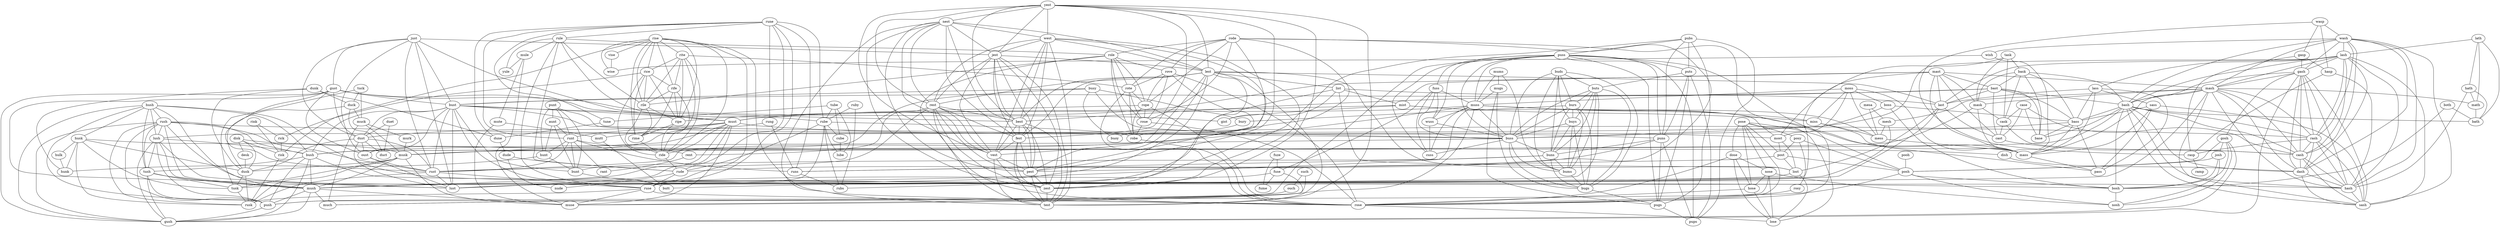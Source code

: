 graph g {
"buds" -- "buys";
"rice" -- "rime";
"rung" -- "runt";
"pubs" -- "puss";
"mask" -- "musk";
"jest" -- "lest";
"bast" -- "cast";
"muck" -- "musk";
"lash" -- "rash";
"gosh" -- "posh";
"pose" -- "hose";
"busy" -- "bury";
"runt" -- "runs";
"rash" -- "rasp";
"husk" -- "hulk";
"puss" -- "puns";
"bush" -- "tush";
"gust" -- "gist";
"nest" -- "pest";
"pest" -- "test";
"last" -- "cast";
"nest" -- "lest";
"mute" -- "muse";
"lath" -- "hath";
"bask" -- "cask";
"buds" -- "buss";
"lass" -- "pass";
"mule" -- "yule";
"push" -- "gush";
"list" -- "mist";
"bush" -- "bosh";
"rise" -- "risk";
"muss" -- "mass";
"hush" -- "push";
"musk" -- "rusk";
"rise" -- "rife";
"yest" -- "test";
"duck" -- "muck";
"rise" -- "rose";
"pose" -- "rose";
"pose" -- "lose";
"puts" -- "puns";
"fuss" -- "wuss";
"puss" -- "pugs";
"must" -- "mutt";
"rule" -- "rude";
"bask" -- "bass";
"yest" -- "west";
"mesh" -- "mush";
"buns" -- "bums";
"pose" -- "nose";
"ripe" -- "ride";
"fuss" -- "muss";
"tush" -- "push";
"disk" -- "desk";
"rove" -- "rose";
"jest" -- "best";
"jest" -- "pest";
"must" -- "musk";
"buss" -- "cuss";
"best" -- "zest";
"mule" -- "mute";
"disk" -- "dusk";
"rice" -- "rife";
"rune" -- "ruse";
"gasp" -- "rasp";
"rise" -- "ride";
"hose" -- "lose";
"yest" -- "jest";
"pubs" -- "puns";
"moss" -- "miss";
"rife" -- "ride";
"mast" -- "mist";
"buds" -- "burs";
"mush" -- "much";
"rice" -- "rile";
"hush" -- "bush";
"buts" -- "butt";
"gust" -- "rust";
"rule" -- "yule";
"mash" -- "bash";
"gasp" -- "hasp";
"gust" -- "gush";
"just" -- "must";
"fuse" -- "fume";
"puss" -- "push";
"cash" -- "hash";
"posy" -- "posh";
"lash" -- "mash";
"hunt" -- "hunk";
"post" -- "pest";
"rust" -- "ruse";
"bush" -- "gush";
"rite" -- "rote";
"rune" -- "tune";
"cast" -- "cash";
"bash" -- "bath";
"bash" -- "dash";
"rune" -- "rube";
"role" -- "rope";
"gosh" -- "josh";
"ruse" -- "rose";
"bust" -- "rust";
"posh" -- "nosh";
"rule" -- "rile";
"west" -- "pest";
"pubs" -- "pups";
"west" -- "lest";
"dune" -- "dude";
"mesa" -- "mesh";
"mess" -- "mass";
"gust" -- "lust";
"rife" -- "ripe";
"lest" -- "list";
"gasp" -- "gash";
"bast" -- "base";
"buts" -- "bugs";
"wash" -- "dash";
"dose" -- "hose";
"lest" -- "best";
"lest" -- "pest";
"gust" -- "bust";
"puts" -- "buts";
"tush" -- "mush";
"robe" -- "rose";
"such" -- "ouch";
"puns" -- "buns";
"bass" -- "pass";
"rule" -- "role";
"rune" -- "runs";
"yest" -- "pest";
"rush" -- "rust";
"task" -- "tusk";
"yest" -- "lest";
"just" -- "lust";
"mast" -- "mass";
"post" -- "lost";
"dust" -- "oust";
"muss" -- "mush";
"role" -- "roue";
"just" -- "bust";
"buds" -- "buns";
"hush" -- "tush";
"rust" -- "rusk";
"lash" -- "gash";
"rush" -- "rash";
"hath" -- "hash";
"mist" -- "must";
"rote" -- "rose";
"bash" -- "bosh";
"burs" -- "bury";
"gash" -- "gush";
"runt" -- "hunt";
"lath" -- "math";
"husk" -- "hunk";
"lost" -- "lose";
"tube" -- "rube";
"lest" -- "vest";
"rope" -- "ripe";
"puss" -- "cuss";
"runs" -- "rubs";
"case" -- "cash";
"role" -- "robe";
"dude" -- "nude";
"best" -- "test";
"west" -- "test";
"must" -- "dust";
"boss" -- "bosh";
"punt" -- "puns";
"puns" -- "pups";
"tusk" -- "rusk";
"dusk" -- "rusk";
"mugs" -- "bugs";
"gosh" -- "nosh";
"lash" -- "cash";
"nose" -- "lose";
"oust" -- "rust";
"wash" -- "hash";
"jest" -- "rest";
"west" -- "zest";
"rush" -- "push";
"west" -- "fest";
"lass" -- "bass";
"moss" -- "most";
"bust" -- "lust";
"ruby" -- "rubs";
"pose" -- "dose";
"dust" -- "lust";
"wash" -- "gash";
"rove" -- "roue";
"gust" -- "oust";
"wash" -- "bash";
"zest" -- "test";
"nest" -- "jest";
"fest" -- "test";
"disk" -- "risk";
"rune" -- "rude";
"buys" -- "bums";
"wasp" -- "rasp";
"puss" -- "buss";
"rote" -- "robe";
"bast" -- "bust";
"must" -- "lust";
"rest" -- "test";
"cask" -- "cash";
"musk" -- "mush";
"musk" -- "tusk";
"mist" -- "gist";
"muss" -- "buss";
"dunk" -- "dune";
"husk" -- "musk";
"role" -- "rove";
"just" -- "oust";
"hush" -- "mush";
"task" -- "cask";
"muss" -- "cuss";
"rise" -- "vise";
"tush" -- "gush";
"last" -- "lust";
"josh" -- "nosh";
"tush" -- "tusk";
"hath" -- "bath";
"most" -- "post";
"rest" -- "rent";
"rude" -- "ruse";
"buns" -- "runs";
"dunk" -- "duck";
"rust" -- "lust";
"task" -- "bask";
"boss" -- "buss";
"rise" -- "ruse";
"duck" -- "dusk";
"rosy" -- "rose";
"mast" -- "bast";
"oust" -- "lust";
"posy" -- "post";
"mast" -- "last";
"gash" -- "mash";
"bunt" -- "butt";
"rube" -- "rude";
"case" -- "cask";
"rode" -- "rude";
"dash" -- "hash";
"lest" -- "rest";
"lest" -- "fest";
"bash" -- "bush";
"list" -- "gist";
"rube" -- "cube";
"bast" -- "bash";
"buys" -- "bugs";
"gash" -- "bash";
"bask" -- "bash";
"dust" -- "rust";
"burs" -- "buns";
"lath" -- "bath";
"muck" -- "murk";
"lest" -- "lost";
"pose" -- "posh";
"bury" -- "buoy";
"punt" -- "aunt";
"buss" -- "bugs";
"moss" -- "mass";
"mash" -- "mass";
"task" -- "mask";
"posy" -- "rosy";
"case" -- "base";
"rune" -- "rule";
"wash" -- "lash";
"burs" -- "bums";
"puts" -- "pups";
"pose" -- "post";
"roue" -- "robe";
"most" -- "lost";
"bash" -- "bass";
"just" -- "jest";
"dusk" -- "tusk";
"lash" -- "hash";
"mash" -- "rash";
"gash" -- "cash";
"mush" -- "gush";
"wash" -- "cash";
"rite" -- "rile";
"josh" -- "bosh";
"gosh" -- "gush";
"muss" -- "must";
"puns" -- "runs";
"aunt" -- "hunt";
"rove" -- "rote";
"rote" -- "roue";
"rile" -- "ripe";
"buds" -- "bums";
"mast" -- "must";
"list" -- "lost";
"fuss" -- "fuse";
"post" -- "posh";
"nest" -- "best";
"husk" -- "dusk";
"both" -- "bath";
"lash" -- "lush";
"list" -- "last";
"muss" -- "wuss";
"dish" -- "dash";
"rube" -- "lube";
"bust" -- "bunt";
"bugs" -- "pugs";
"rode" -- "rope";
"sass" -- "bass";
"rick" -- "risk";
"bust" -- "dust";
"rink" -- "risk";
"rest" -- "best";
"rest" -- "pest";
"both" -- "bosh";
"such" -- "much";
"desk" -- "dusk";
"buds" -- "bugs";
"aunt" -- "runt";
"busy" -- "buss";
"runt" -- "rust";
"jest" -- "fest";
"muss" -- "miss";
"mugs" -- "pugs";
"rule" -- "mule";
"tune" -- "dune";
"mash" -- "math";
"yest" -- "zest";
"yest" -- "fest";
"jest" -- "test";
"bust" -- "must";
"mutt" -- "butt";
"fuse" -- "muse";
"rote" -- "rope";
"moss" -- "mess";
"puts" -- "pugs";
"sass" -- "mass";
"musk" -- "dusk";
"busy" -- "bust";
"nose" -- "hose";
"dunk" -- "hunk";
"bust" -- "bush";
"burs" -- "bugs";
"ruby" -- "rube";
"lash" -- "dash";
"gash" -- "rash";
"mash" -- "cash";
"buys" -- "buns";
"buss" -- "bush";
"pooh" -- "posh";
"muss" -- "mess";
"puss" -- "puts";
"hose" -- "rose";
"miss" -- "mess";
"ruse" -- "muse";
"buns" -- "bunt";
"mast" -- "mask";
"hulk" -- "hunk";
"just" -- "dust";
"buts" -- "buss";
"mash" -- "mask";
"moss" -- "muss";
"wuss" -- "buss";
"gosh" -- "bosh";
"mums" -- "mugs";
"fest" -- "vest";
"lash" -- "lass";
"rise" -- "rite";
"just" -- "gust";
"list" -- "lust";
"hush" -- "husk";
"rush" -- "lush";
"buds" -- "buts";
"must" -- "rust";
"mash" -- "mush";
"tuck" -- "duck";
"rash" -- "cash";
"rude" -- "nude";
"wash" -- "mash";
"nest" -- "vest";
"hunt" -- "bunt";
"bosh" -- "nosh";
"puns" -- "pugs";
"muck" -- "much";
"rope" -- "roue";
"rune" -- "dune";
"pest" -- "zest";
"mash" -- "sash";
"rise" -- "wise";
"best" -- "pest";
"puss" -- "wuss";
"fest" -- "zest";
"must" -- "oust";
"wish" -- "wise";
"mash" -- "mesh";
"pose" -- "posy";
"lest" -- "lust";
"lest" -- "test";
"rite" -- "ripe";
"mums" -- "muss";
"rife" -- "rile";
"lash" -- "bash";
"ride" -- "rude";
"dose" -- "nose";
"rube" -- "ruse";
"rube" -- "rubs";
"bask" -- "base";
"rope" -- "rose";
"fuze" -- "fuse";
"rise" -- "rile";
"hasp" -- "rasp";
"must" -- "muse";
"dunk" -- "dusk";
"cash" -- "sash";
"miss" -- "mass";
"puss" -- "pass";
"musk" -- "muse";
"tube" -- "lube";
"buns" -- "bugs";
"rash" -- "sash";
"mast" -- "mash";
"fuss" -- "cuss";
"rise" -- "rice";
"role" -- "rose";
"fuse" -- "ruse";
"bass" -- "base";
"rode" -- "ride";
"yest" -- "best";
"lass" -- "sass";
"bums" -- "bugs";
"ouch" -- "much";
"boss" -- "bass";
"mass" -- "pass";
"mast" -- "cast";
"tube" -- "tune";
"bust" -- "best";
"rest" -- "fest";
"muss" -- "muse";
"role" -- "rote";
"last" -- "lost";
"mist" -- "miss";
"gust" -- "dust";
"rice" -- "ripe";
"dust" -- "dusk";
"lest" -- "zest";
"gash" -- "dash";
"best" -- "fest";
"rife" -- "rime";
"rush" -- "mush";
"mute" -- "mutt";
"lass" -- "mass";
"mash" -- "hash";
"nest" -- "zest";
"wish" -- "dish";
"nest" -- "fest";
"rune" -- "rung";
"tube" -- "cube";
"hush" -- "lush";
"lass" -- "last";
"fuze" -- "fume";
"wasp" -- "hasp";
"puss" -- "muss";
"rode" -- "roue";
"punt" -- "bunt";
"bash" -- "rash";
"disk" -- "dish";
"must" -- "mush";
"lush" -- "mush";
"nose" -- "nosh";
"lush" -- "lust";
"buts" -- "bums";
"nest" -- "rest";
"bush" -- "push";
"lost" -- "lust";
"mast" -- "most";
"duet" -- "dust";
"hush" -- "rush";
"rule" -- "ruse";
"rite" -- "ride";
"sass" -- "sash";
"wash" -- "rash";
"bast" -- "bass";
"aunt" -- "bunt";
"bast" -- "best";
"mesh" -- "mess";
"lash" -- "sash";
"rash" -- "hash";
"rush" -- "gush";
"just" -- "rust";
"buts" -- "buns";
"case" -- "cast";
"rime" -- "ride";
"vest" -- "pest";
"bust" -- "oust";
"bust" -- "butt";
"buts" -- "burs";
"math" -- "bath";
"role" -- "rile";
"ruse" -- "rusk";
"rite" -- "rice";
"rite" -- "rife";
"busy" -- "buoy";
"rile" -- "rime";
"rest" -- "zest";
"wasp" -- "wash";
"bass" -- "buss";
"mash" -- "dash";
"yest" -- "vest";
"rode" -- "role";
"jest" -- "zest";
"hash" -- "sash";
"rush" -- "tush";
"lest" -- "last";
"best" -- "vest";
"wuss" -- "cuss";
"puss" -- "fuss";
"dose" -- "lose";
"rice" -- "ride";
"rush" -- "rusk";
"punt" -- "runt";
"west" -- "vest";
"lush" -- "tush";
"bust" -- "buss";
"rash" -- "dash";
"sass" -- "pass";
"rise" -- "ripe";
"rode" -- "rove";
"dose" -- "rose";
"pubs" -- "puts";
"vest" -- "test";
"muss" -- "musk";
"nest" -- "test";
"burs" -- "buss";
"cash" -- "dash";
"pubs" -- "rubs";
"gust" -- "must";
"tuck" -- "tusk";
"rose" -- "lose";
"husk" -- "tusk";
"rube" -- "robe";
"mush" -- "muse";
"rush" -- "bush";
"rove" -- "rope";
"vest" -- "zest";
"roue" -- "rose";
"murk" -- "musk";
"josh" -- "posh";
"posh" -- "bosh";
"hath" -- "math";
"lush" -- "gush";
"nest" -- "west";
"hasp" -- "hash";
"mule" -- "muse";
"bash" -- "hash";
"nose" -- "rose";
"gash" -- "sash";
"risk" -- "rusk";
"west" -- "best";
"rile" -- "ride";
"lash" -- "last";
"rode" -- "rote";
"runt" -- "rant";
"dash" -- "sash";
"buss" -- "bums";
"puss" -- "pups";
"husk" -- "rusk";
"buts" -- "buys";
"bass" -- "mass";
"west" -- "jest";
"wasp" -- "gasp";
"west" -- "rest";
"fest" -- "pest";
"rush" -- "ruse";
"rung" -- "runs";
"rink" -- "rick";
"gash" -- "gosh";
"mask" -- "cask";
"duet" -- "duct";
"yest" -- "nest";
"rice" -- "rick";
"rasp" -- "ramp";
"duck" -- "duct";
"rule" -- "rube";
"rent" -- "rant";
"lush" -- "push";
"bush" -- "mush";
"buss" -- "buns";
"bast" -- "last";
"rune" -- "runt";
"mist" -- "most";
"bash" -- "cash";
"rite" -- "rime";
"cube" -- "lube";
"dude" -- "rude";
"punt" -- "hunt";
"pugs" -- "pups";
"yest" -- "rest";
"runt" -- "rent";
"moss" -- "boss";
"wash" -- "wish";
"dust" -- "duct";
"rope" -- "robe";
"mesa" -- "mess";
"tuck" -- "muck";
"vise" -- "wise";
"cask" -- "cast";
"busy" -- "bush";
"runt" -- "bunt";
"fuss" -- "buss";
"hush" -- "hash";
"rise" -- "rime";
"rode" -- "rose";
"rode" -- "robe";
"pubs" -- "pugs";
"mums" -- "bums";
"bask" -- "bast";
"lath" -- "lash";
"jest" -- "vest";
"rest" -- "vest";
"rove" -- "robe";
"bask" -- "mask";
"must" -- "most";
"bash" -- "sash";
"buys" -- "buss";
"burs" -- "buys";
"rest" -- "rust";
"mugs" -- "muss";
"wash" -- "sash";
"ripe" -- "rime";
"gash" -- "hash";
"lush" -- "bush";
"mush" -- "push";
"mask" -- "mass";
"hush" -- "gush";
"posh" -- "push";
"bash" -- "base";
}
